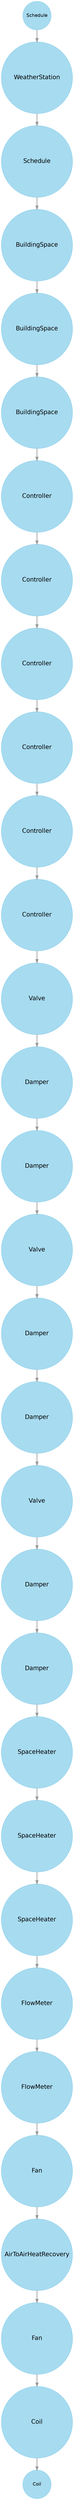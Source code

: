 digraph  {
node [color="#23a6db66", colorscheme=oranges9, fixedsize=shape, fontname=Helvetica, fontsize=10, margin=0, shape=circle, style=filled, width=0.8];
edge [color="#999999", fontcolor="#999999", fontname=Helvetica, fontsize=10, minlen=1, penwidth=2, weight=3];
9 [fontsize="14.0", label=Schedule, width="1.2"];
7 [fontsize="18.0", label=WeatherStation, width="3.0"];
8 [fontsize="18.0", label=Schedule, width="3.0"];
23 [fontsize="18.0", label=BuildingSpace, width="3.0"];
30 [fontsize="18.0", label=BuildingSpace, width="3.0"];
37 [fontsize="18.0", label=BuildingSpace, width="3.0"];
19 [fontsize="18.0", label=Controller, width="3.0"];
20 [fontsize="18.0", label=Controller, width="3.0"];
26 [fontsize="18.0", label=Controller, width="3.0"];
27 [fontsize="18.0", label=Controller, width="3.0"];
33 [fontsize="18.0", label=Controller, width="3.0"];
34 [fontsize="18.0", label=Controller, width="3.0"];
18 [fontsize="18.0", label=Valve, width="3.0"];
21 [fontsize="18.0", label=Damper, width="3.0"];
22 [fontsize="18.0", label=Damper, width="3.0"];
25 [fontsize="18.0", label=Valve, width="3.0"];
28 [fontsize="18.0", label=Damper, width="3.0"];
29 [fontsize="18.0", label=Damper, width="3.0"];
32 [fontsize="18.0", label=Valve, width="3.0"];
35 [fontsize="18.0", label=Damper, width="3.0"];
36 [fontsize="18.0", label=Damper, width="3.0"];
17 [fontsize="18.0", label=SpaceHeater, width="3.0"];
24 [fontsize="18.0", label=SpaceHeater, width="3.0"];
31 [fontsize="18.0", label=SpaceHeater, width="3.0"];
15 [fontsize="18.0", label=FlowMeter, width="3.0"];
16 [fontsize="18.0", label=FlowMeter, width="3.0"];
13 [fontsize="18.0", label=Fan, width="3.0"];
10 [fontsize="18.0", label=AirToAirHeatRecovery, width="3.0"];
14 [fontsize="18.0", label=Fan, width="3.0"];
11 [fontsize="18.0", label=Coil, width="3.0"];
12 [fontsize="14.0", label=Coil, width="1.2"];
9 -> 7  [key=0];
7 -> 8  [key=0];
8 -> 23  [key=0];
23 -> 30  [key=0];
30 -> 37  [key=0];
37 -> 19  [key=0];
19 -> 20  [key=0];
20 -> 26  [key=0];
26 -> 27  [key=0];
27 -> 33  [key=0];
33 -> 34  [key=0];
34 -> 18  [key=0];
18 -> 21  [key=0];
21 -> 22  [key=0];
22 -> 25  [key=0];
25 -> 28  [key=0];
28 -> 29  [key=0];
29 -> 32  [key=0];
32 -> 35  [key=0];
35 -> 36  [key=0];
36 -> 17  [key=0];
17 -> 24  [key=0];
24 -> 31  [key=0];
31 -> 15  [key=0];
15 -> 16  [key=0];
16 -> 13  [key=0];
13 -> 10  [key=0];
10 -> 14  [key=0];
14 -> 11  [key=0];
11 -> 12  [key=0];
}
